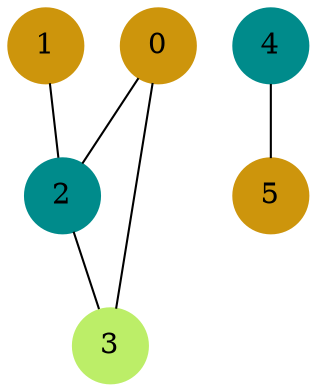 graph G {
0 [shape=circle, style=filled, color= darkgoldenrod3];
0 -- 2;
0 -- 3;
1 [shape=circle, style=filled, color= darkgoldenrod3];
1 -- 2;
2 [shape=circle, style=filled, color= cyan4];
2 -- 3;
3 [shape=circle, style=filled, color= darkolivegreen2];
4 [shape=circle, style=filled, color= cyan4];
4 -- 5;
5 [shape=circle, style=filled, color= darkgoldenrod3];
}